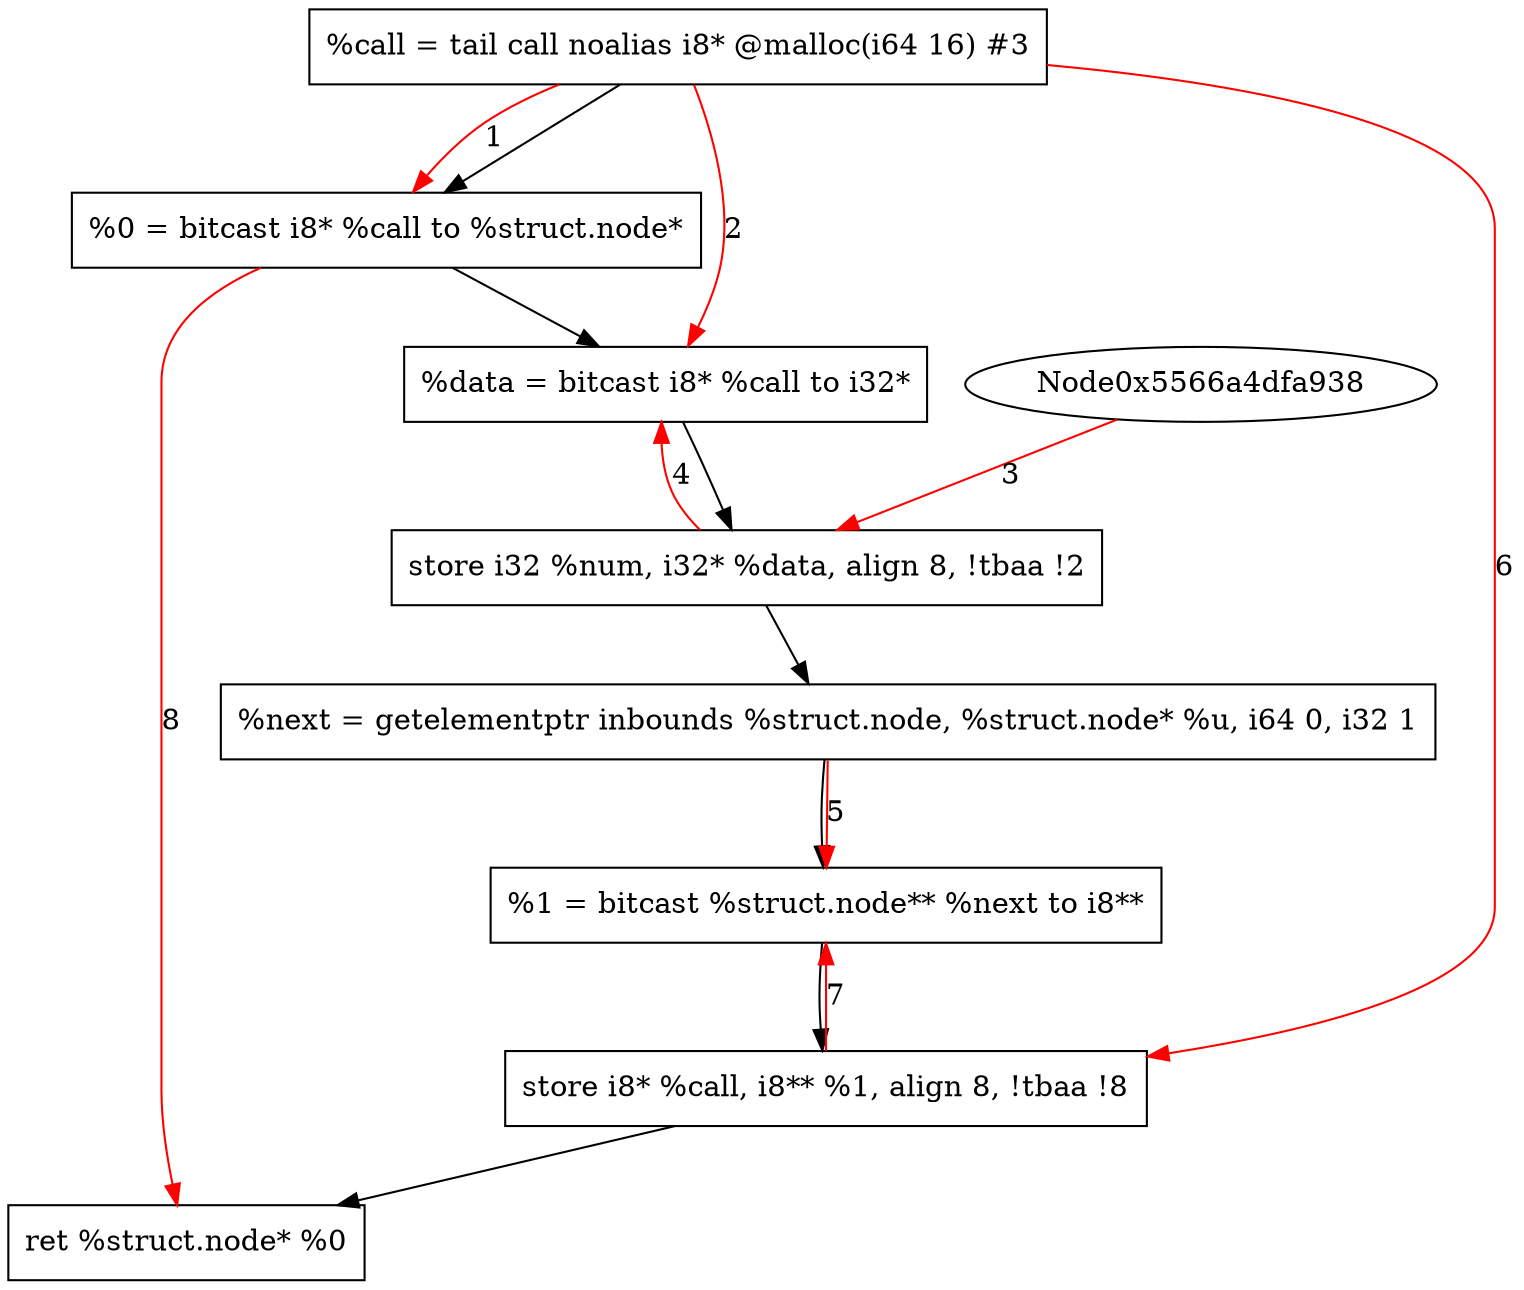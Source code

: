 digraph "CDFG for'func' function" {
	Node0x5566a4e01e40[shape=record, label="  %call = tail call noalias i8* @malloc(i64 16) #3"]
	Node0x5566a4e01da8[shape=record, label="  %0 = bitcast i8* %call to %struct.node*"]
	Node0x5566a4e0b8d8[shape=record, label="  %data = bitcast i8* %call to i32*"]
	Node0x5566a4e0b970[shape=record, label="  store i32 %num, i32* %data, align 8, !tbaa !2"]
	Node0x5566a4e0ba08[shape=record, label="  %next = getelementptr inbounds %struct.node, %struct.node* %u, i64 0, i32 1"]
	Node0x5566a4e0ba98[shape=record, label="  %1 = bitcast %struct.node** %next to i8**"]
	Node0x5566a4e0bb30[shape=record, label="  store i8* %call, i8** %1, align 8, !tbaa !8"]
	Node0x5566a4e0bb98[shape=record, label="  ret %struct.node* %0"]
	Node0x5566a4e01e40 -> Node0x5566a4e01da8
	Node0x5566a4e01da8 -> Node0x5566a4e0b8d8
	Node0x5566a4e0b8d8 -> Node0x5566a4e0b970
	Node0x5566a4e0b970 -> Node0x5566a4e0ba08
	Node0x5566a4e0ba08 -> Node0x5566a4e0ba98
	Node0x5566a4e0ba98 -> Node0x5566a4e0bb30
	Node0x5566a4e0bb30 -> Node0x5566a4e0bb98
edge [color=red]
	Node0x5566a4e01e40 -> Node0x5566a4e01da8[label="1"]
	Node0x5566a4e01e40 -> Node0x5566a4e0b8d8[label="2"]
	Node0x5566a4dfa938 -> Node0x5566a4e0b970[label="3"]
	Node0x5566a4e0b970 -> Node0x5566a4e0b8d8[label="4"]
	Node0x5566a4e0ba08 -> Node0x5566a4e0ba98[label="5"]
	Node0x5566a4e01e40 -> Node0x5566a4e0bb30[label="6"]
	Node0x5566a4e0bb30 -> Node0x5566a4e0ba98[label="7"]
	Node0x5566a4e01da8 -> Node0x5566a4e0bb98[label="8"]
}

